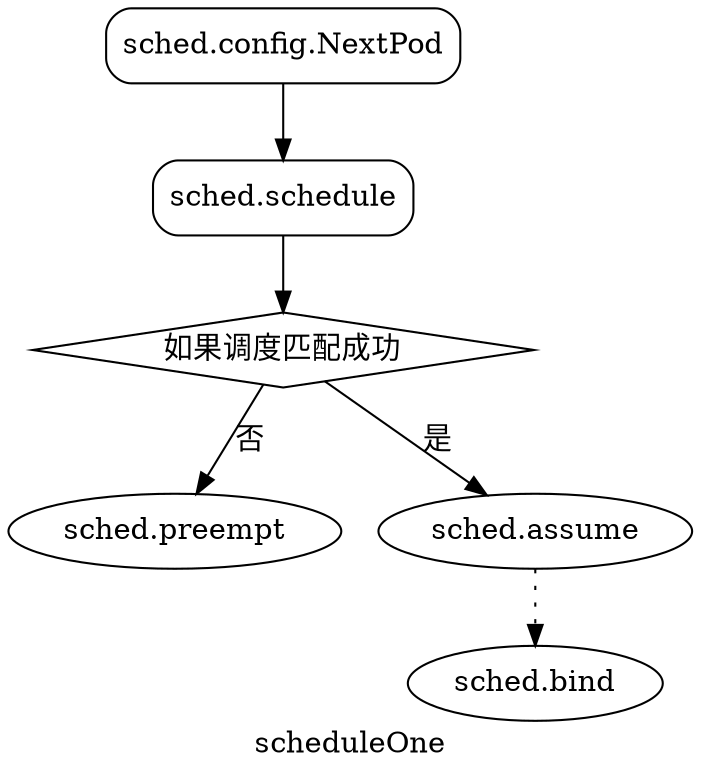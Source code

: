 digraph {
    label="scheduleOne"
    "sched.config.NextPod"[shape="box", style=rounded];
    "sched.schedule"[shape="box", style=rounded];
    "如果调度匹配成功"[shape="diamond", style=""];

    "sched.config.NextPod" -> "sched.schedule"
    "sched.schedule" -> "如果调度匹配成功"
    "如果调度匹配成功" -> "sched.preempt" [label="否"];
    "如果调度匹配成功" -> "sched.assume" [label="是"];
    "sched.assume" -> "sched.bind" [style=dotted];
}
